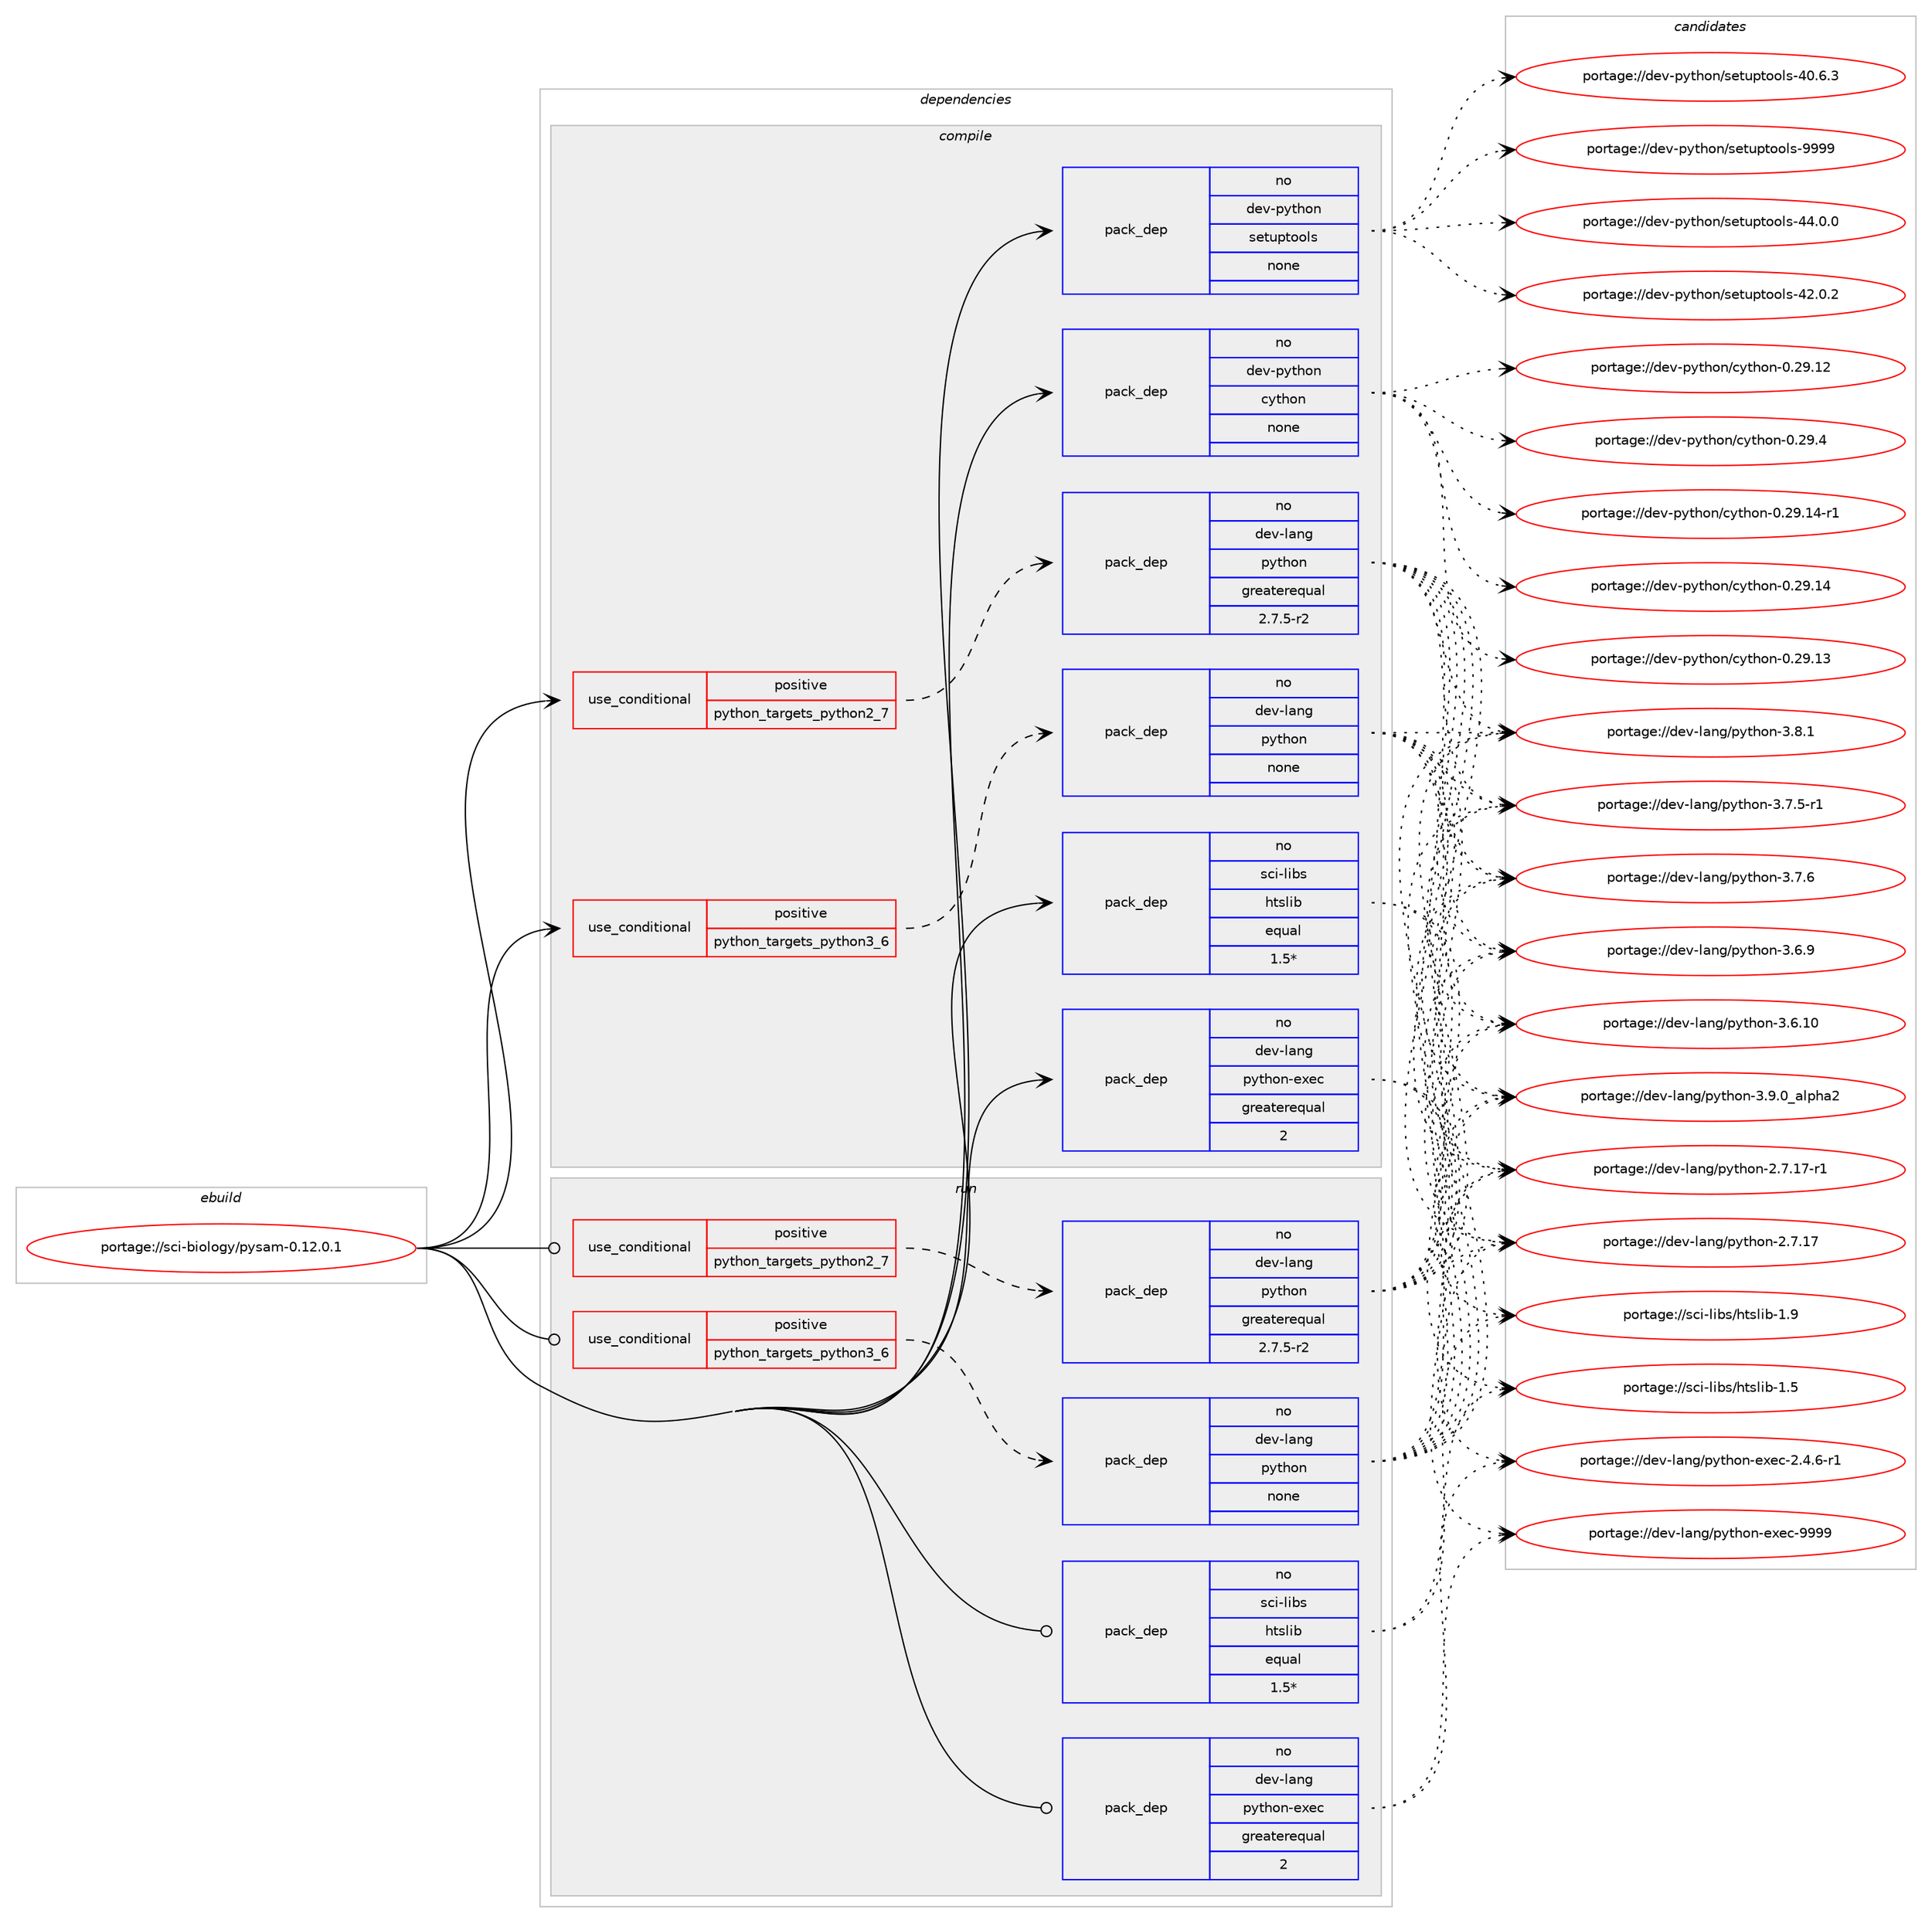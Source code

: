 digraph prolog {

# *************
# Graph options
# *************

newrank=true;
concentrate=true;
compound=true;
graph [rankdir=LR,fontname=Helvetica,fontsize=10,ranksep=1.5];#, ranksep=2.5, nodesep=0.2];
edge  [arrowhead=vee];
node  [fontname=Helvetica,fontsize=10];

# **********
# The ebuild
# **********

subgraph cluster_leftcol {
color=gray;
rank=same;
label=<<i>ebuild</i>>;
id [label="portage://sci-biology/pysam-0.12.0.1", color=red, width=4, href="../sci-biology/pysam-0.12.0.1.svg"];
}

# ****************
# The dependencies
# ****************

subgraph cluster_midcol {
color=gray;
label=<<i>dependencies</i>>;
subgraph cluster_compile {
fillcolor="#eeeeee";
style=filled;
label=<<i>compile</i>>;
subgraph cond21173 {
dependency109846 [label=<<TABLE BORDER="0" CELLBORDER="1" CELLSPACING="0" CELLPADDING="4"><TR><TD ROWSPAN="3" CELLPADDING="10">use_conditional</TD></TR><TR><TD>positive</TD></TR><TR><TD>python_targets_python2_7</TD></TR></TABLE>>, shape=none, color=red];
subgraph pack86798 {
dependency109847 [label=<<TABLE BORDER="0" CELLBORDER="1" CELLSPACING="0" CELLPADDING="4" WIDTH="220"><TR><TD ROWSPAN="6" CELLPADDING="30">pack_dep</TD></TR><TR><TD WIDTH="110">no</TD></TR><TR><TD>dev-lang</TD></TR><TR><TD>python</TD></TR><TR><TD>greaterequal</TD></TR><TR><TD>2.7.5-r2</TD></TR></TABLE>>, shape=none, color=blue];
}
dependency109846:e -> dependency109847:w [weight=20,style="dashed",arrowhead="vee"];
}
id:e -> dependency109846:w [weight=20,style="solid",arrowhead="vee"];
subgraph cond21174 {
dependency109848 [label=<<TABLE BORDER="0" CELLBORDER="1" CELLSPACING="0" CELLPADDING="4"><TR><TD ROWSPAN="3" CELLPADDING="10">use_conditional</TD></TR><TR><TD>positive</TD></TR><TR><TD>python_targets_python3_6</TD></TR></TABLE>>, shape=none, color=red];
subgraph pack86799 {
dependency109849 [label=<<TABLE BORDER="0" CELLBORDER="1" CELLSPACING="0" CELLPADDING="4" WIDTH="220"><TR><TD ROWSPAN="6" CELLPADDING="30">pack_dep</TD></TR><TR><TD WIDTH="110">no</TD></TR><TR><TD>dev-lang</TD></TR><TR><TD>python</TD></TR><TR><TD>none</TD></TR><TR><TD></TD></TR></TABLE>>, shape=none, color=blue];
}
dependency109848:e -> dependency109849:w [weight=20,style="dashed",arrowhead="vee"];
}
id:e -> dependency109848:w [weight=20,style="solid",arrowhead="vee"];
subgraph pack86800 {
dependency109850 [label=<<TABLE BORDER="0" CELLBORDER="1" CELLSPACING="0" CELLPADDING="4" WIDTH="220"><TR><TD ROWSPAN="6" CELLPADDING="30">pack_dep</TD></TR><TR><TD WIDTH="110">no</TD></TR><TR><TD>dev-lang</TD></TR><TR><TD>python-exec</TD></TR><TR><TD>greaterequal</TD></TR><TR><TD>2</TD></TR></TABLE>>, shape=none, color=blue];
}
id:e -> dependency109850:w [weight=20,style="solid",arrowhead="vee"];
subgraph pack86801 {
dependency109851 [label=<<TABLE BORDER="0" CELLBORDER="1" CELLSPACING="0" CELLPADDING="4" WIDTH="220"><TR><TD ROWSPAN="6" CELLPADDING="30">pack_dep</TD></TR><TR><TD WIDTH="110">no</TD></TR><TR><TD>dev-python</TD></TR><TR><TD>cython</TD></TR><TR><TD>none</TD></TR><TR><TD></TD></TR></TABLE>>, shape=none, color=blue];
}
id:e -> dependency109851:w [weight=20,style="solid",arrowhead="vee"];
subgraph pack86802 {
dependency109852 [label=<<TABLE BORDER="0" CELLBORDER="1" CELLSPACING="0" CELLPADDING="4" WIDTH="220"><TR><TD ROWSPAN="6" CELLPADDING="30">pack_dep</TD></TR><TR><TD WIDTH="110">no</TD></TR><TR><TD>dev-python</TD></TR><TR><TD>setuptools</TD></TR><TR><TD>none</TD></TR><TR><TD></TD></TR></TABLE>>, shape=none, color=blue];
}
id:e -> dependency109852:w [weight=20,style="solid",arrowhead="vee"];
subgraph pack86803 {
dependency109853 [label=<<TABLE BORDER="0" CELLBORDER="1" CELLSPACING="0" CELLPADDING="4" WIDTH="220"><TR><TD ROWSPAN="6" CELLPADDING="30">pack_dep</TD></TR><TR><TD WIDTH="110">no</TD></TR><TR><TD>sci-libs</TD></TR><TR><TD>htslib</TD></TR><TR><TD>equal</TD></TR><TR><TD>1.5*</TD></TR></TABLE>>, shape=none, color=blue];
}
id:e -> dependency109853:w [weight=20,style="solid",arrowhead="vee"];
}
subgraph cluster_compileandrun {
fillcolor="#eeeeee";
style=filled;
label=<<i>compile and run</i>>;
}
subgraph cluster_run {
fillcolor="#eeeeee";
style=filled;
label=<<i>run</i>>;
subgraph cond21175 {
dependency109854 [label=<<TABLE BORDER="0" CELLBORDER="1" CELLSPACING="0" CELLPADDING="4"><TR><TD ROWSPAN="3" CELLPADDING="10">use_conditional</TD></TR><TR><TD>positive</TD></TR><TR><TD>python_targets_python2_7</TD></TR></TABLE>>, shape=none, color=red];
subgraph pack86804 {
dependency109855 [label=<<TABLE BORDER="0" CELLBORDER="1" CELLSPACING="0" CELLPADDING="4" WIDTH="220"><TR><TD ROWSPAN="6" CELLPADDING="30">pack_dep</TD></TR><TR><TD WIDTH="110">no</TD></TR><TR><TD>dev-lang</TD></TR><TR><TD>python</TD></TR><TR><TD>greaterequal</TD></TR><TR><TD>2.7.5-r2</TD></TR></TABLE>>, shape=none, color=blue];
}
dependency109854:e -> dependency109855:w [weight=20,style="dashed",arrowhead="vee"];
}
id:e -> dependency109854:w [weight=20,style="solid",arrowhead="odot"];
subgraph cond21176 {
dependency109856 [label=<<TABLE BORDER="0" CELLBORDER="1" CELLSPACING="0" CELLPADDING="4"><TR><TD ROWSPAN="3" CELLPADDING="10">use_conditional</TD></TR><TR><TD>positive</TD></TR><TR><TD>python_targets_python3_6</TD></TR></TABLE>>, shape=none, color=red];
subgraph pack86805 {
dependency109857 [label=<<TABLE BORDER="0" CELLBORDER="1" CELLSPACING="0" CELLPADDING="4" WIDTH="220"><TR><TD ROWSPAN="6" CELLPADDING="30">pack_dep</TD></TR><TR><TD WIDTH="110">no</TD></TR><TR><TD>dev-lang</TD></TR><TR><TD>python</TD></TR><TR><TD>none</TD></TR><TR><TD></TD></TR></TABLE>>, shape=none, color=blue];
}
dependency109856:e -> dependency109857:w [weight=20,style="dashed",arrowhead="vee"];
}
id:e -> dependency109856:w [weight=20,style="solid",arrowhead="odot"];
subgraph pack86806 {
dependency109858 [label=<<TABLE BORDER="0" CELLBORDER="1" CELLSPACING="0" CELLPADDING="4" WIDTH="220"><TR><TD ROWSPAN="6" CELLPADDING="30">pack_dep</TD></TR><TR><TD WIDTH="110">no</TD></TR><TR><TD>dev-lang</TD></TR><TR><TD>python-exec</TD></TR><TR><TD>greaterequal</TD></TR><TR><TD>2</TD></TR></TABLE>>, shape=none, color=blue];
}
id:e -> dependency109858:w [weight=20,style="solid",arrowhead="odot"];
subgraph pack86807 {
dependency109859 [label=<<TABLE BORDER="0" CELLBORDER="1" CELLSPACING="0" CELLPADDING="4" WIDTH="220"><TR><TD ROWSPAN="6" CELLPADDING="30">pack_dep</TD></TR><TR><TD WIDTH="110">no</TD></TR><TR><TD>sci-libs</TD></TR><TR><TD>htslib</TD></TR><TR><TD>equal</TD></TR><TR><TD>1.5*</TD></TR></TABLE>>, shape=none, color=blue];
}
id:e -> dependency109859:w [weight=20,style="solid",arrowhead="odot"];
}
}

# **************
# The candidates
# **************

subgraph cluster_choices {
rank=same;
color=gray;
label=<<i>candidates</i>>;

subgraph choice86798 {
color=black;
nodesep=1;
choice10010111845108971101034711212111610411111045514657464895971081121049750 [label="portage://dev-lang/python-3.9.0_alpha2", color=red, width=4,href="../dev-lang/python-3.9.0_alpha2.svg"];
choice100101118451089711010347112121116104111110455146564649 [label="portage://dev-lang/python-3.8.1", color=red, width=4,href="../dev-lang/python-3.8.1.svg"];
choice100101118451089711010347112121116104111110455146554654 [label="portage://dev-lang/python-3.7.6", color=red, width=4,href="../dev-lang/python-3.7.6.svg"];
choice1001011184510897110103471121211161041111104551465546534511449 [label="portage://dev-lang/python-3.7.5-r1", color=red, width=4,href="../dev-lang/python-3.7.5-r1.svg"];
choice100101118451089711010347112121116104111110455146544657 [label="portage://dev-lang/python-3.6.9", color=red, width=4,href="../dev-lang/python-3.6.9.svg"];
choice10010111845108971101034711212111610411111045514654464948 [label="portage://dev-lang/python-3.6.10", color=red, width=4,href="../dev-lang/python-3.6.10.svg"];
choice100101118451089711010347112121116104111110455046554649554511449 [label="portage://dev-lang/python-2.7.17-r1", color=red, width=4,href="../dev-lang/python-2.7.17-r1.svg"];
choice10010111845108971101034711212111610411111045504655464955 [label="portage://dev-lang/python-2.7.17", color=red, width=4,href="../dev-lang/python-2.7.17.svg"];
dependency109847:e -> choice10010111845108971101034711212111610411111045514657464895971081121049750:w [style=dotted,weight="100"];
dependency109847:e -> choice100101118451089711010347112121116104111110455146564649:w [style=dotted,weight="100"];
dependency109847:e -> choice100101118451089711010347112121116104111110455146554654:w [style=dotted,weight="100"];
dependency109847:e -> choice1001011184510897110103471121211161041111104551465546534511449:w [style=dotted,weight="100"];
dependency109847:e -> choice100101118451089711010347112121116104111110455146544657:w [style=dotted,weight="100"];
dependency109847:e -> choice10010111845108971101034711212111610411111045514654464948:w [style=dotted,weight="100"];
dependency109847:e -> choice100101118451089711010347112121116104111110455046554649554511449:w [style=dotted,weight="100"];
dependency109847:e -> choice10010111845108971101034711212111610411111045504655464955:w [style=dotted,weight="100"];
}
subgraph choice86799 {
color=black;
nodesep=1;
choice10010111845108971101034711212111610411111045514657464895971081121049750 [label="portage://dev-lang/python-3.9.0_alpha2", color=red, width=4,href="../dev-lang/python-3.9.0_alpha2.svg"];
choice100101118451089711010347112121116104111110455146564649 [label="portage://dev-lang/python-3.8.1", color=red, width=4,href="../dev-lang/python-3.8.1.svg"];
choice100101118451089711010347112121116104111110455146554654 [label="portage://dev-lang/python-3.7.6", color=red, width=4,href="../dev-lang/python-3.7.6.svg"];
choice1001011184510897110103471121211161041111104551465546534511449 [label="portage://dev-lang/python-3.7.5-r1", color=red, width=4,href="../dev-lang/python-3.7.5-r1.svg"];
choice100101118451089711010347112121116104111110455146544657 [label="portage://dev-lang/python-3.6.9", color=red, width=4,href="../dev-lang/python-3.6.9.svg"];
choice10010111845108971101034711212111610411111045514654464948 [label="portage://dev-lang/python-3.6.10", color=red, width=4,href="../dev-lang/python-3.6.10.svg"];
choice100101118451089711010347112121116104111110455046554649554511449 [label="portage://dev-lang/python-2.7.17-r1", color=red, width=4,href="../dev-lang/python-2.7.17-r1.svg"];
choice10010111845108971101034711212111610411111045504655464955 [label="portage://dev-lang/python-2.7.17", color=red, width=4,href="../dev-lang/python-2.7.17.svg"];
dependency109849:e -> choice10010111845108971101034711212111610411111045514657464895971081121049750:w [style=dotted,weight="100"];
dependency109849:e -> choice100101118451089711010347112121116104111110455146564649:w [style=dotted,weight="100"];
dependency109849:e -> choice100101118451089711010347112121116104111110455146554654:w [style=dotted,weight="100"];
dependency109849:e -> choice1001011184510897110103471121211161041111104551465546534511449:w [style=dotted,weight="100"];
dependency109849:e -> choice100101118451089711010347112121116104111110455146544657:w [style=dotted,weight="100"];
dependency109849:e -> choice10010111845108971101034711212111610411111045514654464948:w [style=dotted,weight="100"];
dependency109849:e -> choice100101118451089711010347112121116104111110455046554649554511449:w [style=dotted,weight="100"];
dependency109849:e -> choice10010111845108971101034711212111610411111045504655464955:w [style=dotted,weight="100"];
}
subgraph choice86800 {
color=black;
nodesep=1;
choice10010111845108971101034711212111610411111045101120101994557575757 [label="portage://dev-lang/python-exec-9999", color=red, width=4,href="../dev-lang/python-exec-9999.svg"];
choice10010111845108971101034711212111610411111045101120101994550465246544511449 [label="portage://dev-lang/python-exec-2.4.6-r1", color=red, width=4,href="../dev-lang/python-exec-2.4.6-r1.svg"];
dependency109850:e -> choice10010111845108971101034711212111610411111045101120101994557575757:w [style=dotted,weight="100"];
dependency109850:e -> choice10010111845108971101034711212111610411111045101120101994550465246544511449:w [style=dotted,weight="100"];
}
subgraph choice86801 {
color=black;
nodesep=1;
choice10010111845112121116104111110479912111610411111045484650574652 [label="portage://dev-python/cython-0.29.4", color=red, width=4,href="../dev-python/cython-0.29.4.svg"];
choice10010111845112121116104111110479912111610411111045484650574649524511449 [label="portage://dev-python/cython-0.29.14-r1", color=red, width=4,href="../dev-python/cython-0.29.14-r1.svg"];
choice1001011184511212111610411111047991211161041111104548465057464952 [label="portage://dev-python/cython-0.29.14", color=red, width=4,href="../dev-python/cython-0.29.14.svg"];
choice1001011184511212111610411111047991211161041111104548465057464951 [label="portage://dev-python/cython-0.29.13", color=red, width=4,href="../dev-python/cython-0.29.13.svg"];
choice1001011184511212111610411111047991211161041111104548465057464950 [label="portage://dev-python/cython-0.29.12", color=red, width=4,href="../dev-python/cython-0.29.12.svg"];
dependency109851:e -> choice10010111845112121116104111110479912111610411111045484650574652:w [style=dotted,weight="100"];
dependency109851:e -> choice10010111845112121116104111110479912111610411111045484650574649524511449:w [style=dotted,weight="100"];
dependency109851:e -> choice1001011184511212111610411111047991211161041111104548465057464952:w [style=dotted,weight="100"];
dependency109851:e -> choice1001011184511212111610411111047991211161041111104548465057464951:w [style=dotted,weight="100"];
dependency109851:e -> choice1001011184511212111610411111047991211161041111104548465057464950:w [style=dotted,weight="100"];
}
subgraph choice86802 {
color=black;
nodesep=1;
choice10010111845112121116104111110471151011161171121161111111081154557575757 [label="portage://dev-python/setuptools-9999", color=red, width=4,href="../dev-python/setuptools-9999.svg"];
choice100101118451121211161041111104711510111611711211611111110811545525246484648 [label="portage://dev-python/setuptools-44.0.0", color=red, width=4,href="../dev-python/setuptools-44.0.0.svg"];
choice100101118451121211161041111104711510111611711211611111110811545525046484650 [label="portage://dev-python/setuptools-42.0.2", color=red, width=4,href="../dev-python/setuptools-42.0.2.svg"];
choice100101118451121211161041111104711510111611711211611111110811545524846544651 [label="portage://dev-python/setuptools-40.6.3", color=red, width=4,href="../dev-python/setuptools-40.6.3.svg"];
dependency109852:e -> choice10010111845112121116104111110471151011161171121161111111081154557575757:w [style=dotted,weight="100"];
dependency109852:e -> choice100101118451121211161041111104711510111611711211611111110811545525246484648:w [style=dotted,weight="100"];
dependency109852:e -> choice100101118451121211161041111104711510111611711211611111110811545525046484650:w [style=dotted,weight="100"];
dependency109852:e -> choice100101118451121211161041111104711510111611711211611111110811545524846544651:w [style=dotted,weight="100"];
}
subgraph choice86803 {
color=black;
nodesep=1;
choice115991054510810598115471041161151081059845494657 [label="portage://sci-libs/htslib-1.9", color=red, width=4,href="../sci-libs/htslib-1.9.svg"];
choice115991054510810598115471041161151081059845494653 [label="portage://sci-libs/htslib-1.5", color=red, width=4,href="../sci-libs/htslib-1.5.svg"];
dependency109853:e -> choice115991054510810598115471041161151081059845494657:w [style=dotted,weight="100"];
dependency109853:e -> choice115991054510810598115471041161151081059845494653:w [style=dotted,weight="100"];
}
subgraph choice86804 {
color=black;
nodesep=1;
choice10010111845108971101034711212111610411111045514657464895971081121049750 [label="portage://dev-lang/python-3.9.0_alpha2", color=red, width=4,href="../dev-lang/python-3.9.0_alpha2.svg"];
choice100101118451089711010347112121116104111110455146564649 [label="portage://dev-lang/python-3.8.1", color=red, width=4,href="../dev-lang/python-3.8.1.svg"];
choice100101118451089711010347112121116104111110455146554654 [label="portage://dev-lang/python-3.7.6", color=red, width=4,href="../dev-lang/python-3.7.6.svg"];
choice1001011184510897110103471121211161041111104551465546534511449 [label="portage://dev-lang/python-3.7.5-r1", color=red, width=4,href="../dev-lang/python-3.7.5-r1.svg"];
choice100101118451089711010347112121116104111110455146544657 [label="portage://dev-lang/python-3.6.9", color=red, width=4,href="../dev-lang/python-3.6.9.svg"];
choice10010111845108971101034711212111610411111045514654464948 [label="portage://dev-lang/python-3.6.10", color=red, width=4,href="../dev-lang/python-3.6.10.svg"];
choice100101118451089711010347112121116104111110455046554649554511449 [label="portage://dev-lang/python-2.7.17-r1", color=red, width=4,href="../dev-lang/python-2.7.17-r1.svg"];
choice10010111845108971101034711212111610411111045504655464955 [label="portage://dev-lang/python-2.7.17", color=red, width=4,href="../dev-lang/python-2.7.17.svg"];
dependency109855:e -> choice10010111845108971101034711212111610411111045514657464895971081121049750:w [style=dotted,weight="100"];
dependency109855:e -> choice100101118451089711010347112121116104111110455146564649:w [style=dotted,weight="100"];
dependency109855:e -> choice100101118451089711010347112121116104111110455146554654:w [style=dotted,weight="100"];
dependency109855:e -> choice1001011184510897110103471121211161041111104551465546534511449:w [style=dotted,weight="100"];
dependency109855:e -> choice100101118451089711010347112121116104111110455146544657:w [style=dotted,weight="100"];
dependency109855:e -> choice10010111845108971101034711212111610411111045514654464948:w [style=dotted,weight="100"];
dependency109855:e -> choice100101118451089711010347112121116104111110455046554649554511449:w [style=dotted,weight="100"];
dependency109855:e -> choice10010111845108971101034711212111610411111045504655464955:w [style=dotted,weight="100"];
}
subgraph choice86805 {
color=black;
nodesep=1;
choice10010111845108971101034711212111610411111045514657464895971081121049750 [label="portage://dev-lang/python-3.9.0_alpha2", color=red, width=4,href="../dev-lang/python-3.9.0_alpha2.svg"];
choice100101118451089711010347112121116104111110455146564649 [label="portage://dev-lang/python-3.8.1", color=red, width=4,href="../dev-lang/python-3.8.1.svg"];
choice100101118451089711010347112121116104111110455146554654 [label="portage://dev-lang/python-3.7.6", color=red, width=4,href="../dev-lang/python-3.7.6.svg"];
choice1001011184510897110103471121211161041111104551465546534511449 [label="portage://dev-lang/python-3.7.5-r1", color=red, width=4,href="../dev-lang/python-3.7.5-r1.svg"];
choice100101118451089711010347112121116104111110455146544657 [label="portage://dev-lang/python-3.6.9", color=red, width=4,href="../dev-lang/python-3.6.9.svg"];
choice10010111845108971101034711212111610411111045514654464948 [label="portage://dev-lang/python-3.6.10", color=red, width=4,href="../dev-lang/python-3.6.10.svg"];
choice100101118451089711010347112121116104111110455046554649554511449 [label="portage://dev-lang/python-2.7.17-r1", color=red, width=4,href="../dev-lang/python-2.7.17-r1.svg"];
choice10010111845108971101034711212111610411111045504655464955 [label="portage://dev-lang/python-2.7.17", color=red, width=4,href="../dev-lang/python-2.7.17.svg"];
dependency109857:e -> choice10010111845108971101034711212111610411111045514657464895971081121049750:w [style=dotted,weight="100"];
dependency109857:e -> choice100101118451089711010347112121116104111110455146564649:w [style=dotted,weight="100"];
dependency109857:e -> choice100101118451089711010347112121116104111110455146554654:w [style=dotted,weight="100"];
dependency109857:e -> choice1001011184510897110103471121211161041111104551465546534511449:w [style=dotted,weight="100"];
dependency109857:e -> choice100101118451089711010347112121116104111110455146544657:w [style=dotted,weight="100"];
dependency109857:e -> choice10010111845108971101034711212111610411111045514654464948:w [style=dotted,weight="100"];
dependency109857:e -> choice100101118451089711010347112121116104111110455046554649554511449:w [style=dotted,weight="100"];
dependency109857:e -> choice10010111845108971101034711212111610411111045504655464955:w [style=dotted,weight="100"];
}
subgraph choice86806 {
color=black;
nodesep=1;
choice10010111845108971101034711212111610411111045101120101994557575757 [label="portage://dev-lang/python-exec-9999", color=red, width=4,href="../dev-lang/python-exec-9999.svg"];
choice10010111845108971101034711212111610411111045101120101994550465246544511449 [label="portage://dev-lang/python-exec-2.4.6-r1", color=red, width=4,href="../dev-lang/python-exec-2.4.6-r1.svg"];
dependency109858:e -> choice10010111845108971101034711212111610411111045101120101994557575757:w [style=dotted,weight="100"];
dependency109858:e -> choice10010111845108971101034711212111610411111045101120101994550465246544511449:w [style=dotted,weight="100"];
}
subgraph choice86807 {
color=black;
nodesep=1;
choice115991054510810598115471041161151081059845494657 [label="portage://sci-libs/htslib-1.9", color=red, width=4,href="../sci-libs/htslib-1.9.svg"];
choice115991054510810598115471041161151081059845494653 [label="portage://sci-libs/htslib-1.5", color=red, width=4,href="../sci-libs/htslib-1.5.svg"];
dependency109859:e -> choice115991054510810598115471041161151081059845494657:w [style=dotted,weight="100"];
dependency109859:e -> choice115991054510810598115471041161151081059845494653:w [style=dotted,weight="100"];
}
}

}
